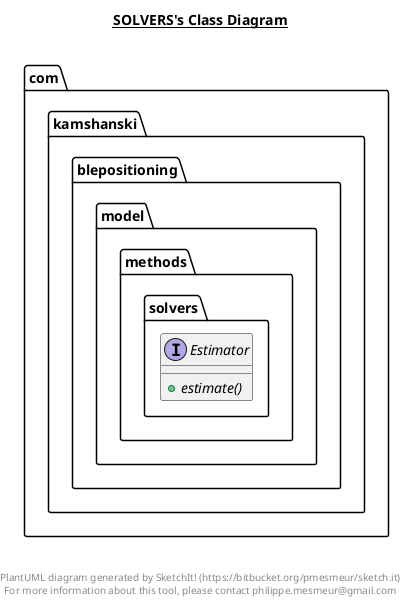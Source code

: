 @startuml

title __SOLVERS's Class Diagram__\n

  namespace com.kamshanski.blepositioning {
    namespace model {
      namespace methods {
        namespace solvers {
          interface com.kamshanski.blepositioning.model.methods.solvers.Estimator {
              {abstract} + estimate()
          }
        }
      }
    }
  }
  



right footer


PlantUML diagram generated by SketchIt! (https://bitbucket.org/pmesmeur/sketch.it)
For more information about this tool, please contact philippe.mesmeur@gmail.com
endfooter

@enduml
